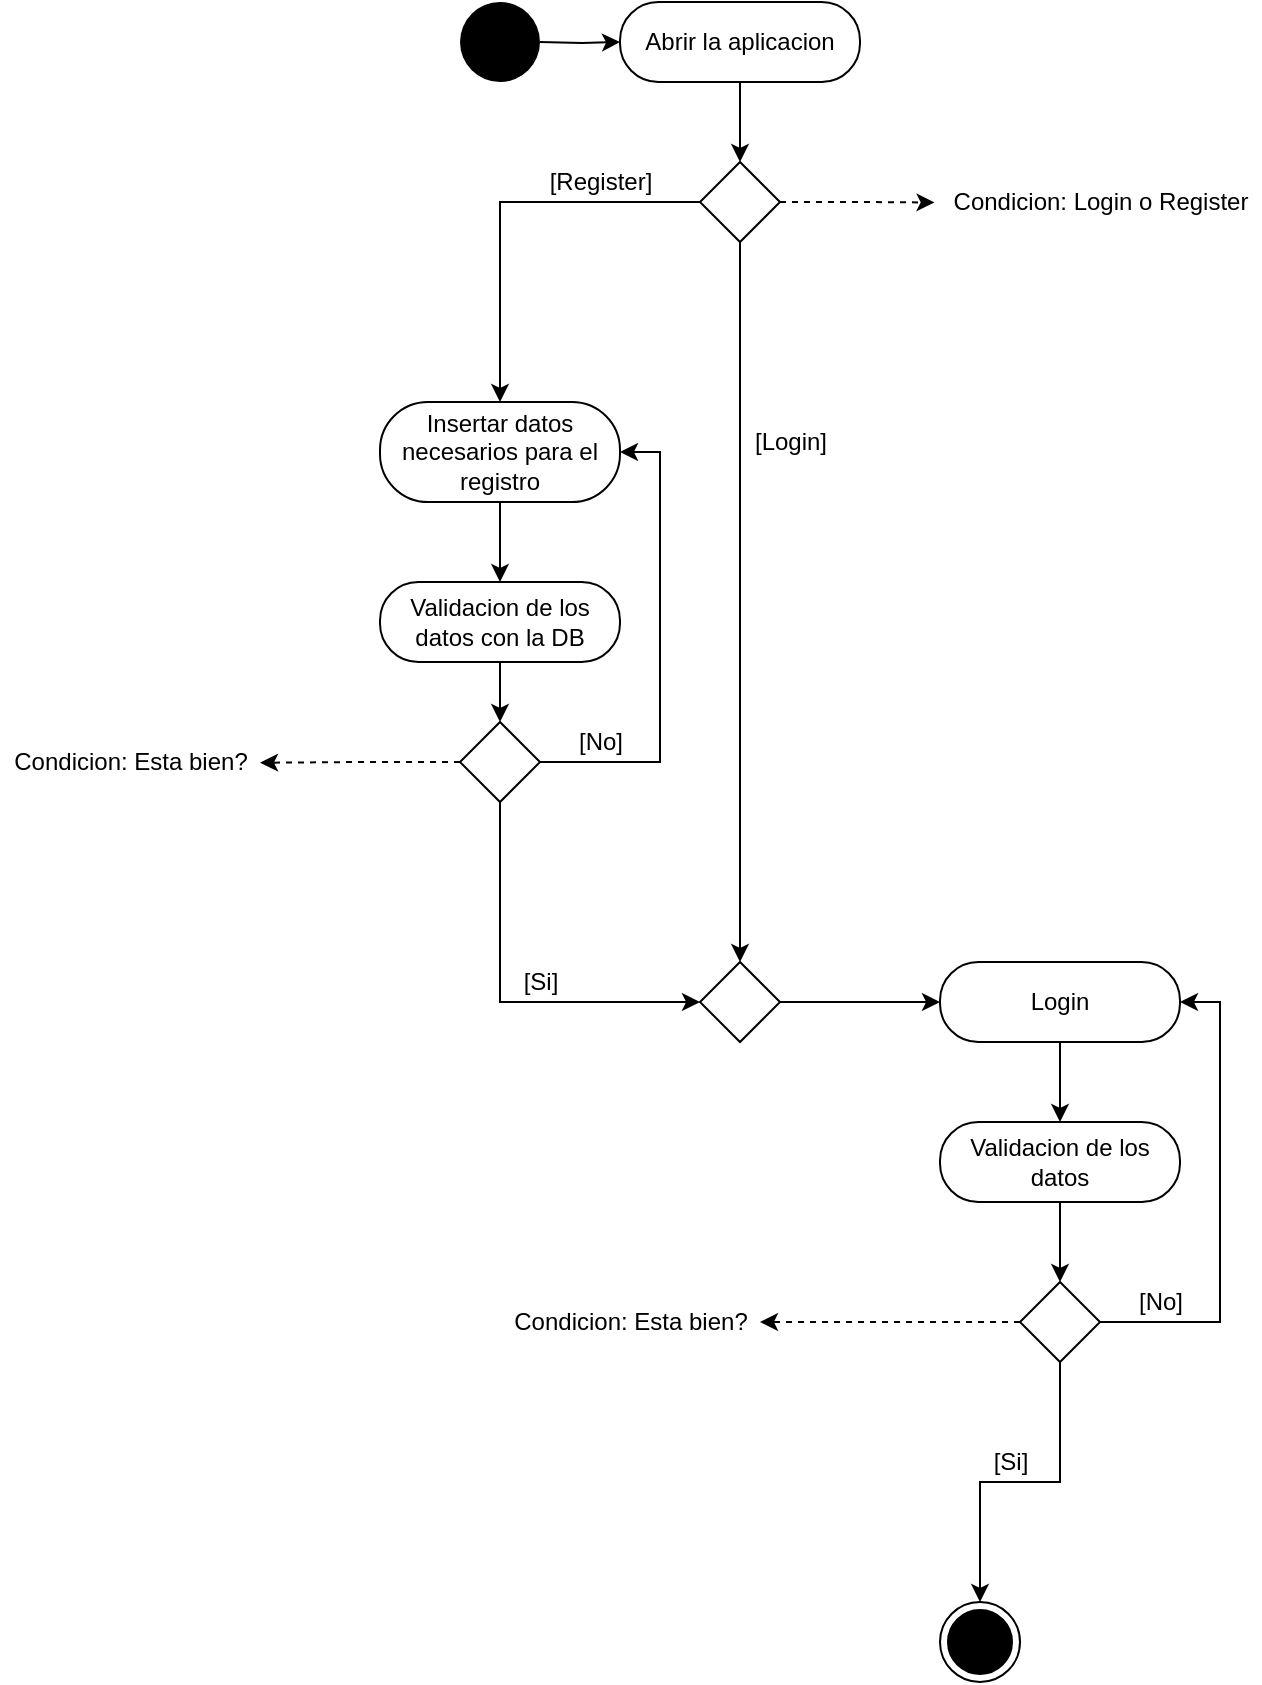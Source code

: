 <mxfile version="18.0.1" type="device"><diagram id="uWpXotraxrUkq30YmFVm" name="Page-1"><mxGraphModel dx="1227" dy="1216" grid="1" gridSize="10" guides="1" tooltips="1" connect="1" arrows="1" fold="1" page="1" pageScale="1" pageWidth="827" pageHeight="1169" math="0" shadow="0"><root><mxCell id="0"/><mxCell id="1" parent="0"/><mxCell id="iFMgee7DPbdOhQqLYhfd-3" value="" style="edgeStyle=orthogonalEdgeStyle;rounded=0;orthogonalLoop=1;jettySize=auto;html=1;" edge="1" parent="1" target="iFMgee7DPbdOhQqLYhfd-2"><mxGeometry relative="1" as="geometry"><mxPoint x="320" y="180" as="sourcePoint"/></mxGeometry></mxCell><mxCell id="iFMgee7DPbdOhQqLYhfd-5" value="" style="edgeStyle=orthogonalEdgeStyle;rounded=0;orthogonalLoop=1;jettySize=auto;html=1;" edge="1" parent="1" source="iFMgee7DPbdOhQqLYhfd-2" target="iFMgee7DPbdOhQqLYhfd-4"><mxGeometry relative="1" as="geometry"/></mxCell><mxCell id="iFMgee7DPbdOhQqLYhfd-2" value="Abrir la aplicacion" style="rounded=1;whiteSpace=wrap;html=1;arcSize=48;" vertex="1" parent="1"><mxGeometry x="360" y="160" width="120" height="40" as="geometry"/></mxCell><mxCell id="iFMgee7DPbdOhQqLYhfd-7" style="edgeStyle=orthogonalEdgeStyle;rounded=0;orthogonalLoop=1;jettySize=auto;html=1;exitX=1;exitY=0.5;exitDx=0;exitDy=0;dashed=1;entryX=-0.017;entryY=0.512;entryDx=0;entryDy=0;entryPerimeter=0;" edge="1" parent="1" source="iFMgee7DPbdOhQqLYhfd-4" target="iFMgee7DPbdOhQqLYhfd-6"><mxGeometry relative="1" as="geometry"><mxPoint x="500" y="230" as="targetPoint"/></mxGeometry></mxCell><mxCell id="iFMgee7DPbdOhQqLYhfd-12" style="edgeStyle=orthogonalEdgeStyle;rounded=0;orthogonalLoop=1;jettySize=auto;html=1;exitX=0;exitY=0.5;exitDx=0;exitDy=0;entryX=0.5;entryY=0;entryDx=0;entryDy=0;" edge="1" parent="1" source="iFMgee7DPbdOhQqLYhfd-4" target="iFMgee7DPbdOhQqLYhfd-11"><mxGeometry relative="1" as="geometry"/></mxCell><mxCell id="iFMgee7DPbdOhQqLYhfd-20" style="edgeStyle=orthogonalEdgeStyle;rounded=0;orthogonalLoop=1;jettySize=auto;html=1;exitX=0.5;exitY=1;exitDx=0;exitDy=0;entryX=0.5;entryY=0;entryDx=0;entryDy=0;" edge="1" parent="1" source="iFMgee7DPbdOhQqLYhfd-4" target="iFMgee7DPbdOhQqLYhfd-18"><mxGeometry relative="1" as="geometry"/></mxCell><mxCell id="iFMgee7DPbdOhQqLYhfd-4" value="" style="rhombus;whiteSpace=wrap;html=1;" vertex="1" parent="1"><mxGeometry x="400" y="240" width="40" height="40" as="geometry"/></mxCell><mxCell id="iFMgee7DPbdOhQqLYhfd-6" value="&lt;div&gt;Condicion: Login o Register&lt;/div&gt;" style="text;html=1;align=center;verticalAlign=middle;resizable=0;points=[];autosize=1;strokeColor=none;fillColor=none;" vertex="1" parent="1"><mxGeometry x="520" y="250" width="160" height="20" as="geometry"/></mxCell><mxCell id="iFMgee7DPbdOhQqLYhfd-8" value="" style="ellipse;fillColor=#000000;strokeColor=none;" vertex="1" parent="1"><mxGeometry x="280" y="160" width="40" height="40" as="geometry"/></mxCell><mxCell id="iFMgee7DPbdOhQqLYhfd-15" value="" style="edgeStyle=orthogonalEdgeStyle;rounded=0;orthogonalLoop=1;jettySize=auto;html=1;" edge="1" parent="1" source="iFMgee7DPbdOhQqLYhfd-11" target="iFMgee7DPbdOhQqLYhfd-14"><mxGeometry relative="1" as="geometry"/></mxCell><mxCell id="iFMgee7DPbdOhQqLYhfd-11" value="Insertar datos necesarios para el registro" style="rounded=1;whiteSpace=wrap;html=1;arcSize=48;" vertex="1" parent="1"><mxGeometry x="240" y="360" width="120" height="50" as="geometry"/></mxCell><mxCell id="iFMgee7DPbdOhQqLYhfd-13" value="[Register]" style="text;html=1;align=center;verticalAlign=middle;resizable=0;points=[];autosize=1;strokeColor=none;fillColor=none;" vertex="1" parent="1"><mxGeometry x="315" y="240" width="70" height="20" as="geometry"/></mxCell><mxCell id="iFMgee7DPbdOhQqLYhfd-31" value="" style="edgeStyle=orthogonalEdgeStyle;rounded=0;orthogonalLoop=1;jettySize=auto;html=1;exitX=0.5;exitY=1;exitDx=0;exitDy=0;" edge="1" parent="1" source="iFMgee7DPbdOhQqLYhfd-14" target="iFMgee7DPbdOhQqLYhfd-30"><mxGeometry relative="1" as="geometry"/></mxCell><mxCell id="iFMgee7DPbdOhQqLYhfd-14" value="Validacion de los datos con la DB" style="rounded=1;whiteSpace=wrap;html=1;arcSize=48;" vertex="1" parent="1"><mxGeometry x="240" y="450" width="120" height="40" as="geometry"/></mxCell><mxCell id="iFMgee7DPbdOhQqLYhfd-25" style="edgeStyle=orthogonalEdgeStyle;rounded=0;orthogonalLoop=1;jettySize=auto;html=1;exitX=1;exitY=0.5;exitDx=0;exitDy=0;entryX=0;entryY=0.5;entryDx=0;entryDy=0;" edge="1" parent="1" source="iFMgee7DPbdOhQqLYhfd-18" target="iFMgee7DPbdOhQqLYhfd-24"><mxGeometry relative="1" as="geometry"/></mxCell><mxCell id="iFMgee7DPbdOhQqLYhfd-18" value="" style="rhombus;whiteSpace=wrap;html=1;" vertex="1" parent="1"><mxGeometry x="400" y="640" width="40" height="40" as="geometry"/></mxCell><mxCell id="iFMgee7DPbdOhQqLYhfd-21" value="[Login]" style="text;html=1;align=center;verticalAlign=middle;resizable=0;points=[];autosize=1;strokeColor=none;fillColor=none;" vertex="1" parent="1"><mxGeometry x="420" y="370" width="50" height="20" as="geometry"/></mxCell><mxCell id="iFMgee7DPbdOhQqLYhfd-27" value="" style="edgeStyle=orthogonalEdgeStyle;rounded=0;orthogonalLoop=1;jettySize=auto;html=1;" edge="1" parent="1" source="iFMgee7DPbdOhQqLYhfd-24" target="iFMgee7DPbdOhQqLYhfd-26"><mxGeometry relative="1" as="geometry"/></mxCell><mxCell id="iFMgee7DPbdOhQqLYhfd-24" value="Login" style="rounded=1;whiteSpace=wrap;html=1;arcSize=48;" vertex="1" parent="1"><mxGeometry x="520" y="640" width="120" height="40" as="geometry"/></mxCell><mxCell id="iFMgee7DPbdOhQqLYhfd-39" value="" style="edgeStyle=orthogonalEdgeStyle;rounded=0;orthogonalLoop=1;jettySize=auto;html=1;" edge="1" parent="1" source="iFMgee7DPbdOhQqLYhfd-26" target="iFMgee7DPbdOhQqLYhfd-38"><mxGeometry relative="1" as="geometry"/></mxCell><mxCell id="iFMgee7DPbdOhQqLYhfd-26" value="Validacion de los datos" style="rounded=1;whiteSpace=wrap;html=1;arcSize=48;" vertex="1" parent="1"><mxGeometry x="520" y="720" width="120" height="40" as="geometry"/></mxCell><mxCell id="iFMgee7DPbdOhQqLYhfd-28" value="" style="ellipse;html=1;shape=endState;fillColor=#000000;strokeColor=#000000;" vertex="1" parent="1"><mxGeometry x="520" y="960" width="40" height="40" as="geometry"/></mxCell><mxCell id="iFMgee7DPbdOhQqLYhfd-33" style="edgeStyle=orthogonalEdgeStyle;rounded=0;orthogonalLoop=1;jettySize=auto;html=1;exitX=0;exitY=0.5;exitDx=0;exitDy=0;entryX=1;entryY=0.519;entryDx=0;entryDy=0;entryPerimeter=0;dashed=1;" edge="1" parent="1" source="iFMgee7DPbdOhQqLYhfd-30" target="iFMgee7DPbdOhQqLYhfd-32"><mxGeometry relative="1" as="geometry"/></mxCell><mxCell id="iFMgee7DPbdOhQqLYhfd-34" style="edgeStyle=orthogonalEdgeStyle;rounded=0;orthogonalLoop=1;jettySize=auto;html=1;exitX=1;exitY=0.5;exitDx=0;exitDy=0;entryX=1;entryY=0.5;entryDx=0;entryDy=0;" edge="1" parent="1" source="iFMgee7DPbdOhQqLYhfd-30" target="iFMgee7DPbdOhQqLYhfd-11"><mxGeometry relative="1" as="geometry"><Array as="points"><mxPoint x="380" y="540"/><mxPoint x="380" y="385"/></Array></mxGeometry></mxCell><mxCell id="iFMgee7DPbdOhQqLYhfd-36" style="edgeStyle=orthogonalEdgeStyle;rounded=0;orthogonalLoop=1;jettySize=auto;html=1;exitX=0.5;exitY=1;exitDx=0;exitDy=0;entryX=0;entryY=0.5;entryDx=0;entryDy=0;" edge="1" parent="1" source="iFMgee7DPbdOhQqLYhfd-30" target="iFMgee7DPbdOhQqLYhfd-18"><mxGeometry relative="1" as="geometry"/></mxCell><mxCell id="iFMgee7DPbdOhQqLYhfd-30" value="" style="rhombus;whiteSpace=wrap;html=1;" vertex="1" parent="1"><mxGeometry x="280" y="520" width="40" height="40" as="geometry"/></mxCell><mxCell id="iFMgee7DPbdOhQqLYhfd-32" value="Condicion: Esta bien?" style="text;html=1;align=center;verticalAlign=middle;resizable=0;points=[];autosize=1;strokeColor=none;fillColor=none;" vertex="1" parent="1"><mxGeometry x="50" y="530" width="130" height="20" as="geometry"/></mxCell><mxCell id="iFMgee7DPbdOhQqLYhfd-35" value="[No]" style="text;html=1;align=center;verticalAlign=middle;resizable=0;points=[];autosize=1;strokeColor=none;fillColor=none;" vertex="1" parent="1"><mxGeometry x="330" y="520" width="40" height="20" as="geometry"/></mxCell><mxCell id="iFMgee7DPbdOhQqLYhfd-37" value="[Si]" style="text;html=1;align=center;verticalAlign=middle;resizable=0;points=[];autosize=1;strokeColor=none;fillColor=none;" vertex="1" parent="1"><mxGeometry x="305" y="640" width="30" height="20" as="geometry"/></mxCell><mxCell id="iFMgee7DPbdOhQqLYhfd-41" style="edgeStyle=orthogonalEdgeStyle;rounded=0;orthogonalLoop=1;jettySize=auto;html=1;exitX=0;exitY=0.5;exitDx=0;exitDy=0;dashed=1;" edge="1" parent="1" source="iFMgee7DPbdOhQqLYhfd-38" target="iFMgee7DPbdOhQqLYhfd-40"><mxGeometry relative="1" as="geometry"/></mxCell><mxCell id="iFMgee7DPbdOhQqLYhfd-42" style="edgeStyle=orthogonalEdgeStyle;rounded=0;orthogonalLoop=1;jettySize=auto;html=1;exitX=0.5;exitY=1;exitDx=0;exitDy=0;" edge="1" parent="1" source="iFMgee7DPbdOhQqLYhfd-38" target="iFMgee7DPbdOhQqLYhfd-28"><mxGeometry relative="1" as="geometry"/></mxCell><mxCell id="iFMgee7DPbdOhQqLYhfd-43" style="edgeStyle=orthogonalEdgeStyle;rounded=0;orthogonalLoop=1;jettySize=auto;html=1;entryX=1;entryY=0.5;entryDx=0;entryDy=0;exitX=1;exitY=0.5;exitDx=0;exitDy=0;" edge="1" parent="1" source="iFMgee7DPbdOhQqLYhfd-38" target="iFMgee7DPbdOhQqLYhfd-24"><mxGeometry relative="1" as="geometry"><mxPoint x="610" y="820" as="sourcePoint"/><Array as="points"><mxPoint x="660" y="820"/><mxPoint x="660" y="660"/></Array></mxGeometry></mxCell><mxCell id="iFMgee7DPbdOhQqLYhfd-38" value="" style="rhombus;whiteSpace=wrap;html=1;" vertex="1" parent="1"><mxGeometry x="560" y="800" width="40" height="40" as="geometry"/></mxCell><mxCell id="iFMgee7DPbdOhQqLYhfd-40" value="Condicion: Esta bien?" style="text;html=1;align=center;verticalAlign=middle;resizable=0;points=[];autosize=1;strokeColor=none;fillColor=none;" vertex="1" parent="1"><mxGeometry x="300" y="810" width="130" height="20" as="geometry"/></mxCell><mxCell id="iFMgee7DPbdOhQqLYhfd-45" value="[No]" style="text;html=1;align=center;verticalAlign=middle;resizable=0;points=[];autosize=1;strokeColor=none;fillColor=none;" vertex="1" parent="1"><mxGeometry x="610" y="800" width="40" height="20" as="geometry"/></mxCell><mxCell id="iFMgee7DPbdOhQqLYhfd-46" value="[Si]" style="text;html=1;align=center;verticalAlign=middle;resizable=0;points=[];autosize=1;strokeColor=none;fillColor=none;" vertex="1" parent="1"><mxGeometry x="540" y="880" width="30" height="20" as="geometry"/></mxCell></root></mxGraphModel></diagram></mxfile>